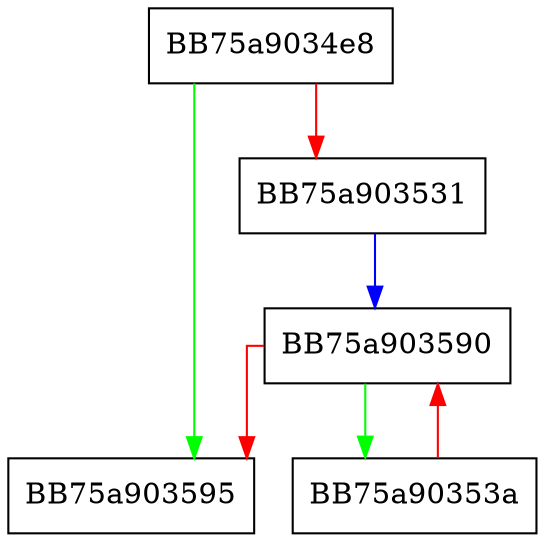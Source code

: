 digraph incompatible_processes_imp {
  node [shape="box"];
  graph [splines=ortho];
  BB75a9034e8 -> BB75a903595 [color="green"];
  BB75a9034e8 -> BB75a903531 [color="red"];
  BB75a903531 -> BB75a903590 [color="blue"];
  BB75a90353a -> BB75a903590 [color="red"];
  BB75a903590 -> BB75a90353a [color="green"];
  BB75a903590 -> BB75a903595 [color="red"];
}